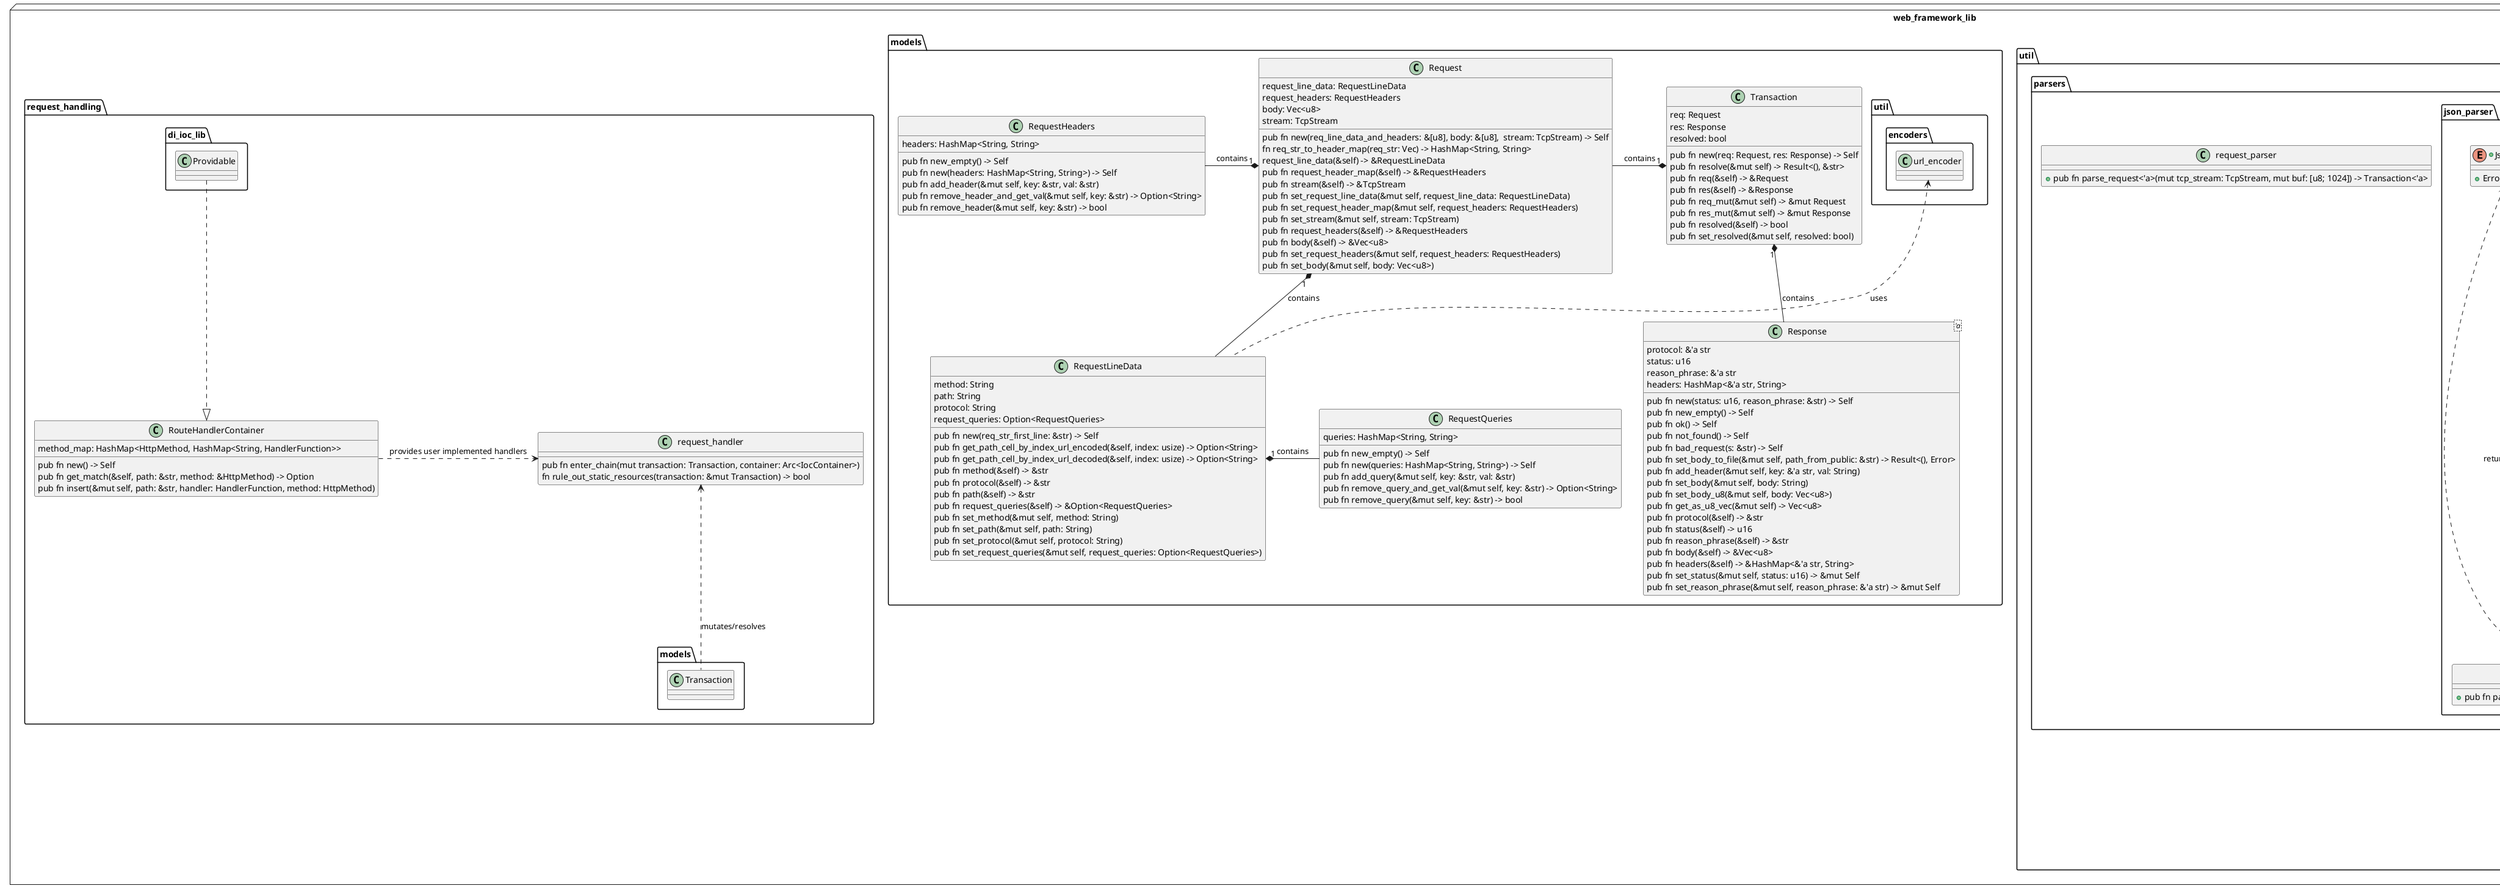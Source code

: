 https://plantuml.com/class-diagram
@startuml
package web_framework_lib <<Node>> {
    namespace util {
        namespace util.encoders {
            class url_encoder {
                static ref RESERVED_AND_UNSAFE_CHARACTERS: HashMap<&'static str, &'static str> = init_encoding_table()
                fn init_encoding_table() -> HashMap<&'static str, &'static str>
                pub fn decode(encoded: &str) -> String
                pub fn encode(decoded: &str) -> String
            }
        }
        namespace enums {
            enum HttpMethod {
                GET,
                POST,
                PUT,
                DELETE
            }
            HttpMethod <|.u. proc_macro_derive.EnumFromStr
            HttpMethod <|.u. proc_macro_derive.StrFromEnum
            enum MimeTypes {
                AAC, ABW, ARC, AVI, AZW, BIN, BMP, BZ, BZ2, CSH, CSS, CSV, DOC, DOCX, EOT, EPUB, GZ, GIF, HTML,
                ICO, ICS, JAR, JPEG, JPG, JS, JSON, JSONLD, MIDI, MJS, MP3, MPEG, MPKG, ODP, ODS, ODT, OGA, OGV,
                OGX, OPUS, OTF, PNG, PDF, PHP, PPT, PPTX, RAR, RTF, SH, SVG, SWF, TAR, TIFF, TS, TTF, TXT, VSD,
                WAV, WEBA, WEBM, WEBP, WOFF, WOFF2, XHTML, XLS, XLSX, XML, XUL, ZIP, THREEGP, THREEG2, SEVENZ,
                IgnoreThisVariant
            }
            MimeTypes <|.u... proc_macro_derive.EnumFromStr : (e.g "7z" => MimeTypes::SEVENZ)
            MimeTypes <|.u. proc_macro_derive.StrFromEnum : (mime_types [using a csv file pointed to by helper attribute])\n(e.g MimeTypes::HTML => "text/html")
        }
        namespace parsers {
            namespace json_parser {
                -enum JsonVariant {
                    +JsonObject(JsonObject)
                    +JsonArray(Vec<JsonVariant>)
                    +JsonString(String)
                    +fn to_string(&self) -> String
                }
                +enum JsonParseError {
                    +Error(String)
                }
                +class JsonObject {
                    -map: HashMap<String, JsonVariant>
                    +fn to_string(&self) -> String
                    -fn surgical_trim(arr: &[u8]) -> Vec<u8>
                    -fn trim_byte_array(arr: &[u8]) -> &[u8]
                    -fn parse_value(val: &[u8]) -> Result<JsonVariant, JsonParseError>
                    +pub fn parse_object(arr: &[u8]) -> Result<Self, JsonParseError>
                    -fn split_by_element(arr: &[u8]) -> Vec<&[u8]>
                    -fn remove_unescaped_quotation_marks(arr: &[u8]) -> Vec<u8>
                }
                +class json_parser {
                    +pub fn parse_into_json_object(bytes: &[u8]) -> Result<JsonObject, JsonParseError>
                }
                JsonObject <.. json_parser : returns
                JsonParseError <.. json_parser : returns
                JsonParseError <.. JsonObject : returns
                JsonVariant <.. JsonObject : internal relevance
            }
            class request_parser {
                +pub fn parse_request<'a>(mut tcp_stream: TcpStream, mut buf: [u8; 1024]) -> Transaction<'a>
            }
        }
        util.enums <-[hidden]- util.parsers

    }
    namespace models {
        class Transaction
            Transaction : req: Request
            Transaction : res: Response
            Transaction : resolved: bool
            Transaction : pub fn new(req: Request, res: Response) -> Self
            Transaction : pub fn resolve(&mut self) -> Result<(), &str>
            Transaction : pub fn req(&self) -> &Request
            Transaction : pub fn res(&self) -> &Response
            Transaction : pub fn req_mut(&mut self) -> &mut Request
            Transaction : pub fn res_mut(&mut self) -> &mut Response
            Transaction : pub fn resolved(&self) -> bool
            Transaction : pub fn set_resolved(&mut self, resolved: bool)

        class Request
            Transaction "1" *-l- Request : contains

            Request : request_line_data: RequestLineData
            Request : request_headers: RequestHeaders
            Request : body: Vec<u8>
            Request : stream: TcpStream
            Request : pub fn new(req_line_data_and_headers: &[u8], body: &[u8],  stream: TcpStream) -> Self
            Request : fn req_str_to_header_map(req_str: Vec<&str>) -> HashMap<String, String>
            Request : request_line_data(&self) -> &RequestLineData
            Request : pub fn request_header_map(&self) -> &RequestHeaders
            Request : pub fn stream(&self) -> &TcpStream
            Request : pub fn set_request_line_data(&mut self, request_line_data: RequestLineData)
            Request : pub fn set_request_header_map(&mut self, request_headers: RequestHeaders)
            Request : pub fn set_stream(&mut self, stream: TcpStream)
            Request : pub fn request_headers(&self) -> &RequestHeaders
            Request : pub fn body(&self) -> &Vec<u8>
            Request : pub fn set_request_headers(&mut self, request_headers: RequestHeaders)
            Request : pub fn set_body(&mut self, body: Vec<u8>)

        class RequestLineData
            Request "1" *-- RequestLineData : contains
            util.encoders.url_encoder <.[norank]. RequestLineData : uses

            RequestLineData : method: String
            RequestLineData : path: String
            RequestLineData : protocol: String
            RequestLineData : request_queries: Option<RequestQueries>
            RequestLineData : pub fn new(req_str_first_line: &str) -> Self
            RequestLineData : pub fn get_path_cell_by_index_url_encoded(&self, index: usize) -> Option<String>
            RequestLineData : pub fn get_path_cell_by_index_url_decoded(&self, index: usize) -> Option<String>
            RequestLineData : pub fn method(&self) -> &str
            RequestLineData : pub fn protocol(&self) -> &str
            RequestLineData : pub fn path(&self) -> &str
            RequestLineData : pub fn request_queries(&self) -> &Option<RequestQueries>
            RequestLineData : pub fn set_method(&mut self, method: String)
            RequestLineData : pub fn set_path(&mut self, path: String)
            RequestLineData : pub fn set_protocol(&mut self, protocol: String)
            RequestLineData : pub fn set_request_queries(&mut self, request_queries: Option<RequestQueries>)

        class RequestQueries
            RequestLineData "1" *-r- RequestQueries : contains

            RequestQueries : queries: HashMap<String, String>
            RequestQueries : pub fn new_empty() -> Self
            RequestQueries : pub fn new(queries: HashMap<String, String>) -> Self
            RequestQueries : pub fn add_query(&mut self, key: &str, val: &str)
            RequestQueries : pub fn remove_query_and_get_val(&mut self, key: &str) -> Option<String>
            RequestQueries : pub fn remove_query(&mut self, key: &str) -> bool

        class RequestHeaders
            Request "1" *-l- RequestHeaders : contains

            RequestHeaders : headers: HashMap<String, String>
            RequestHeaders : pub fn new_empty() -> Self
            RequestHeaders : pub fn new(headers: HashMap<String, String>) -> Self
            RequestHeaders : pub fn add_header(&mut self, key: &str, val: &str)
            RequestHeaders : pub fn remove_header_and_get_val(&mut self, key: &str) -> Option<String>
            RequestHeaders : pub fn remove_header(&mut self, key: &str) -> bool

        class Response<'a>
            Transaction "1" *-- Response : contains

            Response : protocol: &'a str
            Response : status: u16
            Response : reason_phrase: &'a str
            Response : headers: HashMap<&'a str, String>
            Response : pub fn new(status: u16, reason_phrase: &str) -> Self
            Response : pub fn new_empty() -> Self
            Response : pub fn ok() -> Self
            Response : pub fn not_found() -> Self
            Response : pub fn bad_request(s: &str) -> Self
            Response : pub fn set_body_to_file(&mut self, path_from_public: &str) -> Result<(), Error>
            Response : pub fn add_header(&mut self, key: &'a str, val: String)
            Response : pub fn set_body(&mut self, body: String)
            Response : pub fn set_body_u8(&mut self, body: Vec<u8>)
            Response : pub fn get_as_u8_vec(&mut self) -> Vec<u8>
            Response : pub fn protocol(&self) -> &str
            Response : pub fn status(&self) -> u16
            Response : pub fn reason_phrase(&self) -> &str
            Response : pub fn body(&self) -> &Vec<u8>
            Response : pub fn headers(&self) -> &HashMap<&'a str, String>
            Response : pub fn set_status(&mut self, status: u16) -> &mut Self
            Response : pub fn set_reason_phrase(&mut self, reason_phrase: &'a str) -> &mut Self
    }
    namespace request_handling {
        class request_handler
        request_handler : pub fn enter_chain(mut transaction: Transaction, container: Arc<IocContainer>)
        request_handler : fn rule_out_static_resources(transaction: &mut Transaction) -> bool
        request_handler <.. models.Transaction : mutates/resolves
        request_handler <.l. RouteHandlerContainer : provides user implemented handlers
        class RouteHandlerContainer
        RouteHandlerContainer : method_map: HashMap<HttpMethod, HashMap<String, HandlerFunction>>
        RouteHandlerContainer <|.u. di_ioc_lib.Providable
        RouteHandlerContainer : pub fn new() -> Self
        RouteHandlerContainer : pub fn get_match(&self, path: &str, method: &HttpMethod) -> Option<&HandlerFunction>
        RouteHandlerContainer : pub fn insert(&mut self, path: &str, handler: HandlerFunction, method: HttpMethod)
    }
}
package proc_macro_derive {
    annotation EnumFromStr
    EnumFromStr : pub fn from_str(s: &str) -> Result<Self, ()>
    annotation StrFromEnum
    StrFromEnum : pub fn to_string(&self) -> String
}
package di_ioc_lib {
    class IocContainer {
            pub fn install_value_provider<TypeProvided: Providable, PROVIDER: 'static + Provider<TypeProvided = TypeProvided>>(&mut self, provider: PROVIDER)
            pub fn install_reference_provider<ReferenceType: Providable, PROVIDER: 'static + ReferenceProvider<RefProvided = ReferenceType>>(&mut self, provider: PROVIDER)
            pub fn get<TypeToGet: Providable>(&self) -> Result<TypeToGet, ProviderError>
            pub fn get_ref<RefToGet: 'static>(&self) -> Result<&RefToGet, ProviderError>
            fn get_id<T: 'static>() -> TypeId
            fn box_provider<T: 'static, P: 'static + Provider<TypeProvided = T>>(provider: P, ) -> Box<dyn Provider<TypeProvided = T>>
            fn box_ref_provider<T: 'static, P: 'static + ReferenceProvider<RefProvided = T>>(provider: P, ) -> Box<dyn ReferenceProvider<RefProvided = T>>
    }
    IocContainer : providers: HashMap<TypeId, Arc<dyn Any>>
    interface external.Default
    interface external.Send
    interface external.Sync
    IocContainer <|.u. external.Default
    IocContainer <|.u. external.Send
    IocContainer <|.u. external.Sync

    interface Providable
    Providable : lifetime='static
    interface Provider
    Provider : type TypeProvided: 'static
    Provider : (pub implied) fn provide(&self, container: &IocContainer) -> Result<Self::TypeProvided, String>
    Provider : (pub implied) fn id_of_type_provided(&self) -> TypeId
    interface ReferenceProvider
    ReferenceProvider : type RefProvided: 'static
    ReferenceProvider : (pub implied) fn provide(&self, container: &IocContainer) -> Result<&Self::RefProvided, String>
    ReferenceProvider : (pub implied) fn id_of_reference_provided(&self) -> TypeId
    class external.Arc<T>
    external.Arc <|.. ReferenceProvider
    class external.HashMap<K, V>
    external.HashMap <|.. Providable
    class external.Vec<T>
    external.HashMap <|.. Providable
}




@enduml
